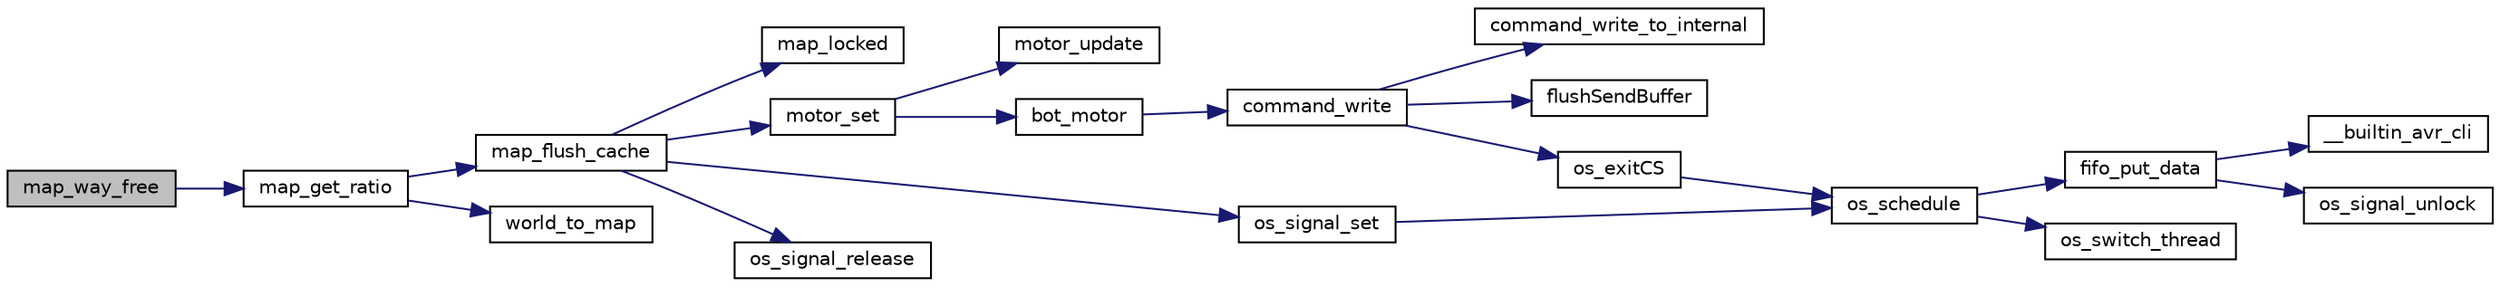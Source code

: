 digraph G
{
  edge [fontname="Helvetica",fontsize="10",labelfontname="Helvetica",labelfontsize="10"];
  node [fontname="Helvetica",fontsize="10",shape=record];
  rankdir="LR";
  Node1 [label="map_way_free",height=0.2,width=0.4,color="black", fillcolor="grey75", style="filled" fontcolor="black"];
  Node1 -> Node2 [color="midnightblue",fontsize="10",style="solid",fontname="Helvetica"];
  Node2 [label="map_get_ratio",height=0.2,width=0.4,color="black", fillcolor="white", style="filled",URL="$map_8c.html#a4cf69880c2dc15adb544bb4f602b2829"];
  Node2 -> Node3 [color="midnightblue",fontsize="10",style="solid",fontname="Helvetica"];
  Node3 [label="map_flush_cache",height=0.2,width=0.4,color="black", fillcolor="white", style="filled",URL="$map_8c.html#a5c151bce0e665ee98fac1465d692fef0"];
  Node3 -> Node4 [color="midnightblue",fontsize="10",style="solid",fontname="Helvetica"];
  Node4 [label="map_locked",height=0.2,width=0.4,color="black", fillcolor="white", style="filled",URL="$map_8c.html#aee723500f07bef9ecc88712b8deb792a"];
  Node3 -> Node5 [color="midnightblue",fontsize="10",style="solid",fontname="Helvetica"];
  Node5 [label="motor_set",height=0.2,width=0.4,color="black", fillcolor="white", style="filled",URL="$motor_8c.html#a7d55b2e4a37c91e150513b2c87577750",tooltip="Direkter Zugriff auf den Motor."];
  Node5 -> Node6 [color="midnightblue",fontsize="10",style="solid",fontname="Helvetica"];
  Node6 [label="motor_update",height=0.2,width=0.4,color="black", fillcolor="white", style="filled",URL="$motor-low_8h.html#af288dee5f55b67d9eaf1d6e180bfd121"];
  Node5 -> Node7 [color="midnightblue",fontsize="10",style="solid",fontname="Helvetica"];
  Node7 [label="bot_motor",height=0.2,width=0.4,color="black", fillcolor="white", style="filled",URL="$motor-low_8h.html#a51396f3f8b7c919099a65c94cd95f34f"];
  Node7 -> Node8 [color="midnightblue",fontsize="10",style="solid",fontname="Helvetica"];
  Node8 [label="command_write",height=0.2,width=0.4,color="black", fillcolor="white", style="filled",URL="$command_8c.html#a419b75ed34551408822d9caee3cd5206"];
  Node8 -> Node9 [color="midnightblue",fontsize="10",style="solid",fontname="Helvetica"];
  Node9 [label="command_write_to_internal",height=0.2,width=0.4,color="black", fillcolor="white", style="filled",URL="$command_8c.html#a428cf92e37fc9bbc0ffc48912c3022ac"];
  Node8 -> Node10 [color="midnightblue",fontsize="10",style="solid",fontname="Helvetica"];
  Node10 [label="flushSendBuffer",height=0.2,width=0.4,color="black", fillcolor="white", style="filled",URL="$tcp_8h.html#aae71e1682727310afab282923a80c968"];
  Node8 -> Node11 [color="midnightblue",fontsize="10",style="solid",fontname="Helvetica"];
  Node11 [label="os_exitCS",height=0.2,width=0.4,color="black", fillcolor="white", style="filled",URL="$os__thread_8h.html#a146cd9b383b02d8e5424e2de5bfdf7e1"];
  Node11 -> Node12 [color="midnightblue",fontsize="10",style="solid",fontname="Helvetica"];
  Node12 [label="os_schedule",height=0.2,width=0.4,color="black", fillcolor="white", style="filled",URL="$os__scheduler_8h.html#aaf0ea29568109bcdfb1d527f223accad"];
  Node12 -> Node13 [color="midnightblue",fontsize="10",style="solid",fontname="Helvetica"];
  Node13 [label="fifo_put_data",height=0.2,width=0.4,color="black", fillcolor="white", style="filled",URL="$fifo_8c.html#a7b3f9ad457273c9717bff49113c84250"];
  Node13 -> Node14 [color="midnightblue",fontsize="10",style="solid",fontname="Helvetica"];
  Node14 [label="__builtin_avr_cli",height=0.2,width=0.4,color="black", fillcolor="white", style="filled",URL="$builtins_8h.html#a41590bd57be6a89c1b9bcafe523207f2",tooltip="Disables all interrupts by clearing the global interrupt mask."];
  Node13 -> Node15 [color="midnightblue",fontsize="10",style="solid",fontname="Helvetica"];
  Node15 [label="os_signal_unlock",height=0.2,width=0.4,color="black", fillcolor="white", style="filled",URL="$os__thread__pc_8c.html#aa0b166109be9754de9b8b863b8d197c7"];
  Node12 -> Node16 [color="midnightblue",fontsize="10",style="solid",fontname="Helvetica"];
  Node16 [label="os_switch_thread",height=0.2,width=0.4,color="black", fillcolor="white", style="filled",URL="$os__thread_8h.html#afa82438e9832609bc5ffbddad166e1b7"];
  Node3 -> Node17 [color="midnightblue",fontsize="10",style="solid",fontname="Helvetica"];
  Node17 [label="os_signal_set",height=0.2,width=0.4,color="black", fillcolor="white", style="filled",URL="$os__thread_8h.html#aa62b6d29ae00ff288fd8969807a62b06"];
  Node17 -> Node12 [color="midnightblue",fontsize="10",style="solid",fontname="Helvetica"];
  Node3 -> Node18 [color="midnightblue",fontsize="10",style="solid",fontname="Helvetica"];
  Node18 [label="os_signal_release",height=0.2,width=0.4,color="black", fillcolor="white", style="filled",URL="$os__thread__pc_8c.html#a6fad7ee5233ef39834eb7afc437b0105"];
  Node2 -> Node19 [color="midnightblue",fontsize="10",style="solid",fontname="Helvetica"];
  Node19 [label="world_to_map",height=0.2,width=0.4,color="black", fillcolor="white", style="filled",URL="$map_8c.html#a302393a08814c05999d4be4c75467bc3"];
}
